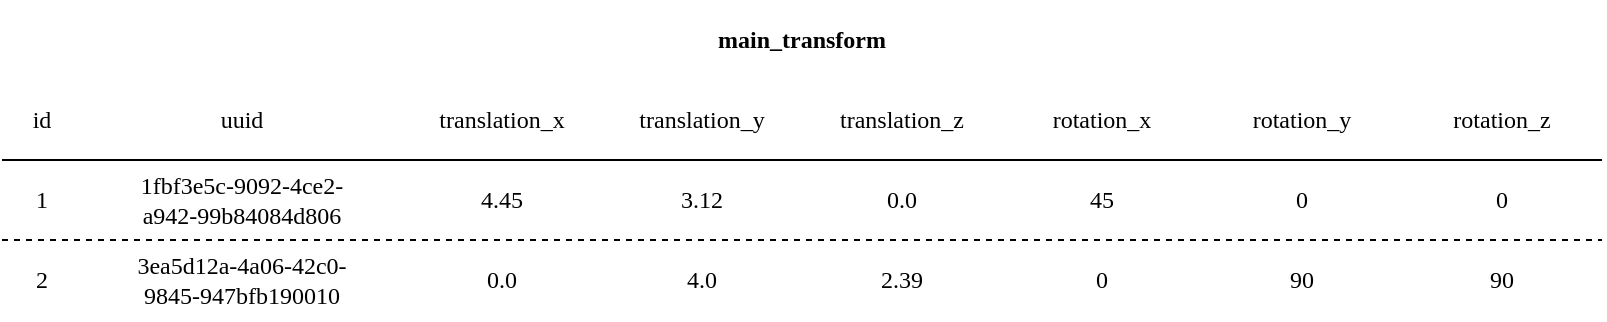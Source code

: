 <mxfile>
    <diagram id="ZlTVfNt9bWCOmSL6CBc7" name="Page-1">
        <mxGraphModel dx="975" dy="728" grid="1" gridSize="10" guides="1" tooltips="1" connect="1" arrows="1" fold="1" page="1" pageScale="1" pageWidth="850" pageHeight="1100" math="0" shadow="0">
            <root>
                <mxCell id="0"/>
                <mxCell id="1" parent="0"/>
                <mxCell id="2" value="id" style="rounded=0;whiteSpace=wrap;html=1;fontFamily=Lucida Console;fillColor=none;strokeColor=none;" parent="1" vertex="1">
                    <mxGeometry y="40" width="40" height="40" as="geometry"/>
                </mxCell>
                <mxCell id="3" value="uuid" style="rounded=0;whiteSpace=wrap;html=1;fontFamily=Lucida Console;fillColor=none;strokeColor=none;" parent="1" vertex="1">
                    <mxGeometry x="40" y="40" width="160" height="40" as="geometry"/>
                </mxCell>
                <mxCell id="4" value="translation_x" style="rounded=0;whiteSpace=wrap;html=1;fontFamily=Lucida Console;fillColor=none;strokeColor=none;" parent="1" vertex="1">
                    <mxGeometry x="200" y="40" width="100" height="40" as="geometry"/>
                </mxCell>
                <mxCell id="8" value="1fbf3e5c-9092-4ce2-&lt;br&gt;a942-99b84084d806" style="rounded=0;whiteSpace=wrap;html=1;fontFamily=Lucida Console;fillColor=none;strokeColor=none;" parent="1" vertex="1">
                    <mxGeometry x="40" y="80" width="160" height="40" as="geometry"/>
                </mxCell>
                <mxCell id="10" value="1" style="rounded=0;whiteSpace=wrap;html=1;fontFamily=Lucida Console;fillColor=none;strokeColor=none;" parent="1" vertex="1">
                    <mxGeometry y="80" width="40" height="40" as="geometry"/>
                </mxCell>
                <mxCell id="11" value="2" style="rounded=0;whiteSpace=wrap;html=1;fontFamily=Lucida Console;fillColor=none;strokeColor=none;" parent="1" vertex="1">
                    <mxGeometry y="120" width="40" height="40" as="geometry"/>
                </mxCell>
                <mxCell id="12" value="3ea5d12a-4a06-42c0-&lt;br&gt;9845-947bfb190010" style="rounded=0;whiteSpace=wrap;html=1;fontFamily=Lucida Console;fillColor=none;strokeColor=none;" parent="1" vertex="1">
                    <mxGeometry x="40" y="120" width="160" height="40" as="geometry"/>
                </mxCell>
                <mxCell id="31" value="" style="endArrow=none;dashed=1;html=1;fontFamily=Lucida Console;" parent="1" edge="1">
                    <mxGeometry width="50" height="50" relative="1" as="geometry">
                        <mxPoint y="120" as="sourcePoint"/>
                        <mxPoint x="800" y="120" as="targetPoint"/>
                    </mxGeometry>
                </mxCell>
                <mxCell id="34" value="" style="endArrow=none;html=1;fontFamily=Lucida Console;entryX=1;entryY=1;entryDx=0;entryDy=0;" parent="1" target="43" edge="1">
                    <mxGeometry width="50" height="50" relative="1" as="geometry">
                        <mxPoint y="80" as="sourcePoint"/>
                        <mxPoint x="240" y="81" as="targetPoint"/>
                    </mxGeometry>
                </mxCell>
                <mxCell id="36" value="main_transform" style="rounded=0;whiteSpace=wrap;html=1;fontFamily=Lucida Console;fillColor=none;strokeColor=none;align=center;fontStyle=1" parent="1" vertex="1">
                    <mxGeometry width="800" height="40" as="geometry"/>
                </mxCell>
                <mxCell id="23" value="4.45" style="rounded=0;whiteSpace=wrap;html=1;fontFamily=Lucida Console;fillColor=none;strokeColor=none;" parent="1" vertex="1">
                    <mxGeometry x="200" y="80" width="100" height="40" as="geometry"/>
                </mxCell>
                <mxCell id="37" value="translation_y" style="rounded=0;whiteSpace=wrap;html=1;fontFamily=Lucida Console;fillColor=none;strokeColor=none;" parent="1" vertex="1">
                    <mxGeometry x="300" y="40" width="100" height="40" as="geometry"/>
                </mxCell>
                <mxCell id="38" value="3.12" style="rounded=0;whiteSpace=wrap;html=1;fontFamily=Lucida Console;fillColor=none;strokeColor=none;" parent="1" vertex="1">
                    <mxGeometry x="300" y="80" width="100" height="40" as="geometry"/>
                </mxCell>
                <mxCell id="40" value="translation_z" style="rounded=0;whiteSpace=wrap;html=1;fontFamily=Lucida Console;fillColor=none;strokeColor=none;" vertex="1" parent="1">
                    <mxGeometry x="400" y="40" width="100" height="40" as="geometry"/>
                </mxCell>
                <mxCell id="41" value="rotation_x" style="rounded=0;whiteSpace=wrap;html=1;fontFamily=Lucida Console;fillColor=none;strokeColor=none;" vertex="1" parent="1">
                    <mxGeometry x="500" y="40" width="100" height="40" as="geometry"/>
                </mxCell>
                <mxCell id="42" value="rotation_y" style="rounded=0;whiteSpace=wrap;html=1;fontFamily=Lucida Console;fillColor=none;strokeColor=none;" vertex="1" parent="1">
                    <mxGeometry x="600" y="40" width="100" height="40" as="geometry"/>
                </mxCell>
                <mxCell id="43" value="rotation_z" style="rounded=0;whiteSpace=wrap;html=1;fontFamily=Lucida Console;fillColor=none;strokeColor=none;" vertex="1" parent="1">
                    <mxGeometry x="700" y="40" width="100" height="40" as="geometry"/>
                </mxCell>
                <mxCell id="44" value="0.0" style="rounded=0;whiteSpace=wrap;html=1;fontFamily=Lucida Console;fillColor=none;strokeColor=none;" vertex="1" parent="1">
                    <mxGeometry x="400" y="80" width="100" height="40" as="geometry"/>
                </mxCell>
                <mxCell id="45" value="45" style="rounded=0;whiteSpace=wrap;html=1;fontFamily=Lucida Console;fillColor=none;strokeColor=none;" vertex="1" parent="1">
                    <mxGeometry x="500" y="80" width="100" height="40" as="geometry"/>
                </mxCell>
                <mxCell id="46" value="0" style="rounded=0;whiteSpace=wrap;html=1;fontFamily=Lucida Console;fillColor=none;strokeColor=none;" vertex="1" parent="1">
                    <mxGeometry x="600" y="80" width="100" height="40" as="geometry"/>
                </mxCell>
                <mxCell id="47" value="0" style="rounded=0;whiteSpace=wrap;html=1;fontFamily=Lucida Console;fillColor=none;strokeColor=none;" vertex="1" parent="1">
                    <mxGeometry x="700" y="80" width="100" height="40" as="geometry"/>
                </mxCell>
                <mxCell id="48" value="0.0" style="rounded=0;whiteSpace=wrap;html=1;fontFamily=Lucida Console;fillColor=none;strokeColor=none;" vertex="1" parent="1">
                    <mxGeometry x="200" y="120" width="100" height="40" as="geometry"/>
                </mxCell>
                <mxCell id="49" value="4.0" style="rounded=0;whiteSpace=wrap;html=1;fontFamily=Lucida Console;fillColor=none;strokeColor=none;" vertex="1" parent="1">
                    <mxGeometry x="300" y="120" width="100" height="40" as="geometry"/>
                </mxCell>
                <mxCell id="50" value="2.39" style="rounded=0;whiteSpace=wrap;html=1;fontFamily=Lucida Console;fillColor=none;strokeColor=none;" vertex="1" parent="1">
                    <mxGeometry x="400" y="120" width="100" height="40" as="geometry"/>
                </mxCell>
                <mxCell id="51" value="0" style="rounded=0;whiteSpace=wrap;html=1;fontFamily=Lucida Console;fillColor=none;strokeColor=none;" vertex="1" parent="1">
                    <mxGeometry x="500" y="120" width="100" height="40" as="geometry"/>
                </mxCell>
                <mxCell id="52" value="90" style="rounded=0;whiteSpace=wrap;html=1;fontFamily=Lucida Console;fillColor=none;strokeColor=none;" vertex="1" parent="1">
                    <mxGeometry x="600" y="120" width="100" height="40" as="geometry"/>
                </mxCell>
                <mxCell id="53" value="90" style="rounded=0;whiteSpace=wrap;html=1;fontFamily=Lucida Console;fillColor=none;strokeColor=none;" vertex="1" parent="1">
                    <mxGeometry x="700" y="120" width="100" height="40" as="geometry"/>
                </mxCell>
            </root>
        </mxGraphModel>
    </diagram>
</mxfile>